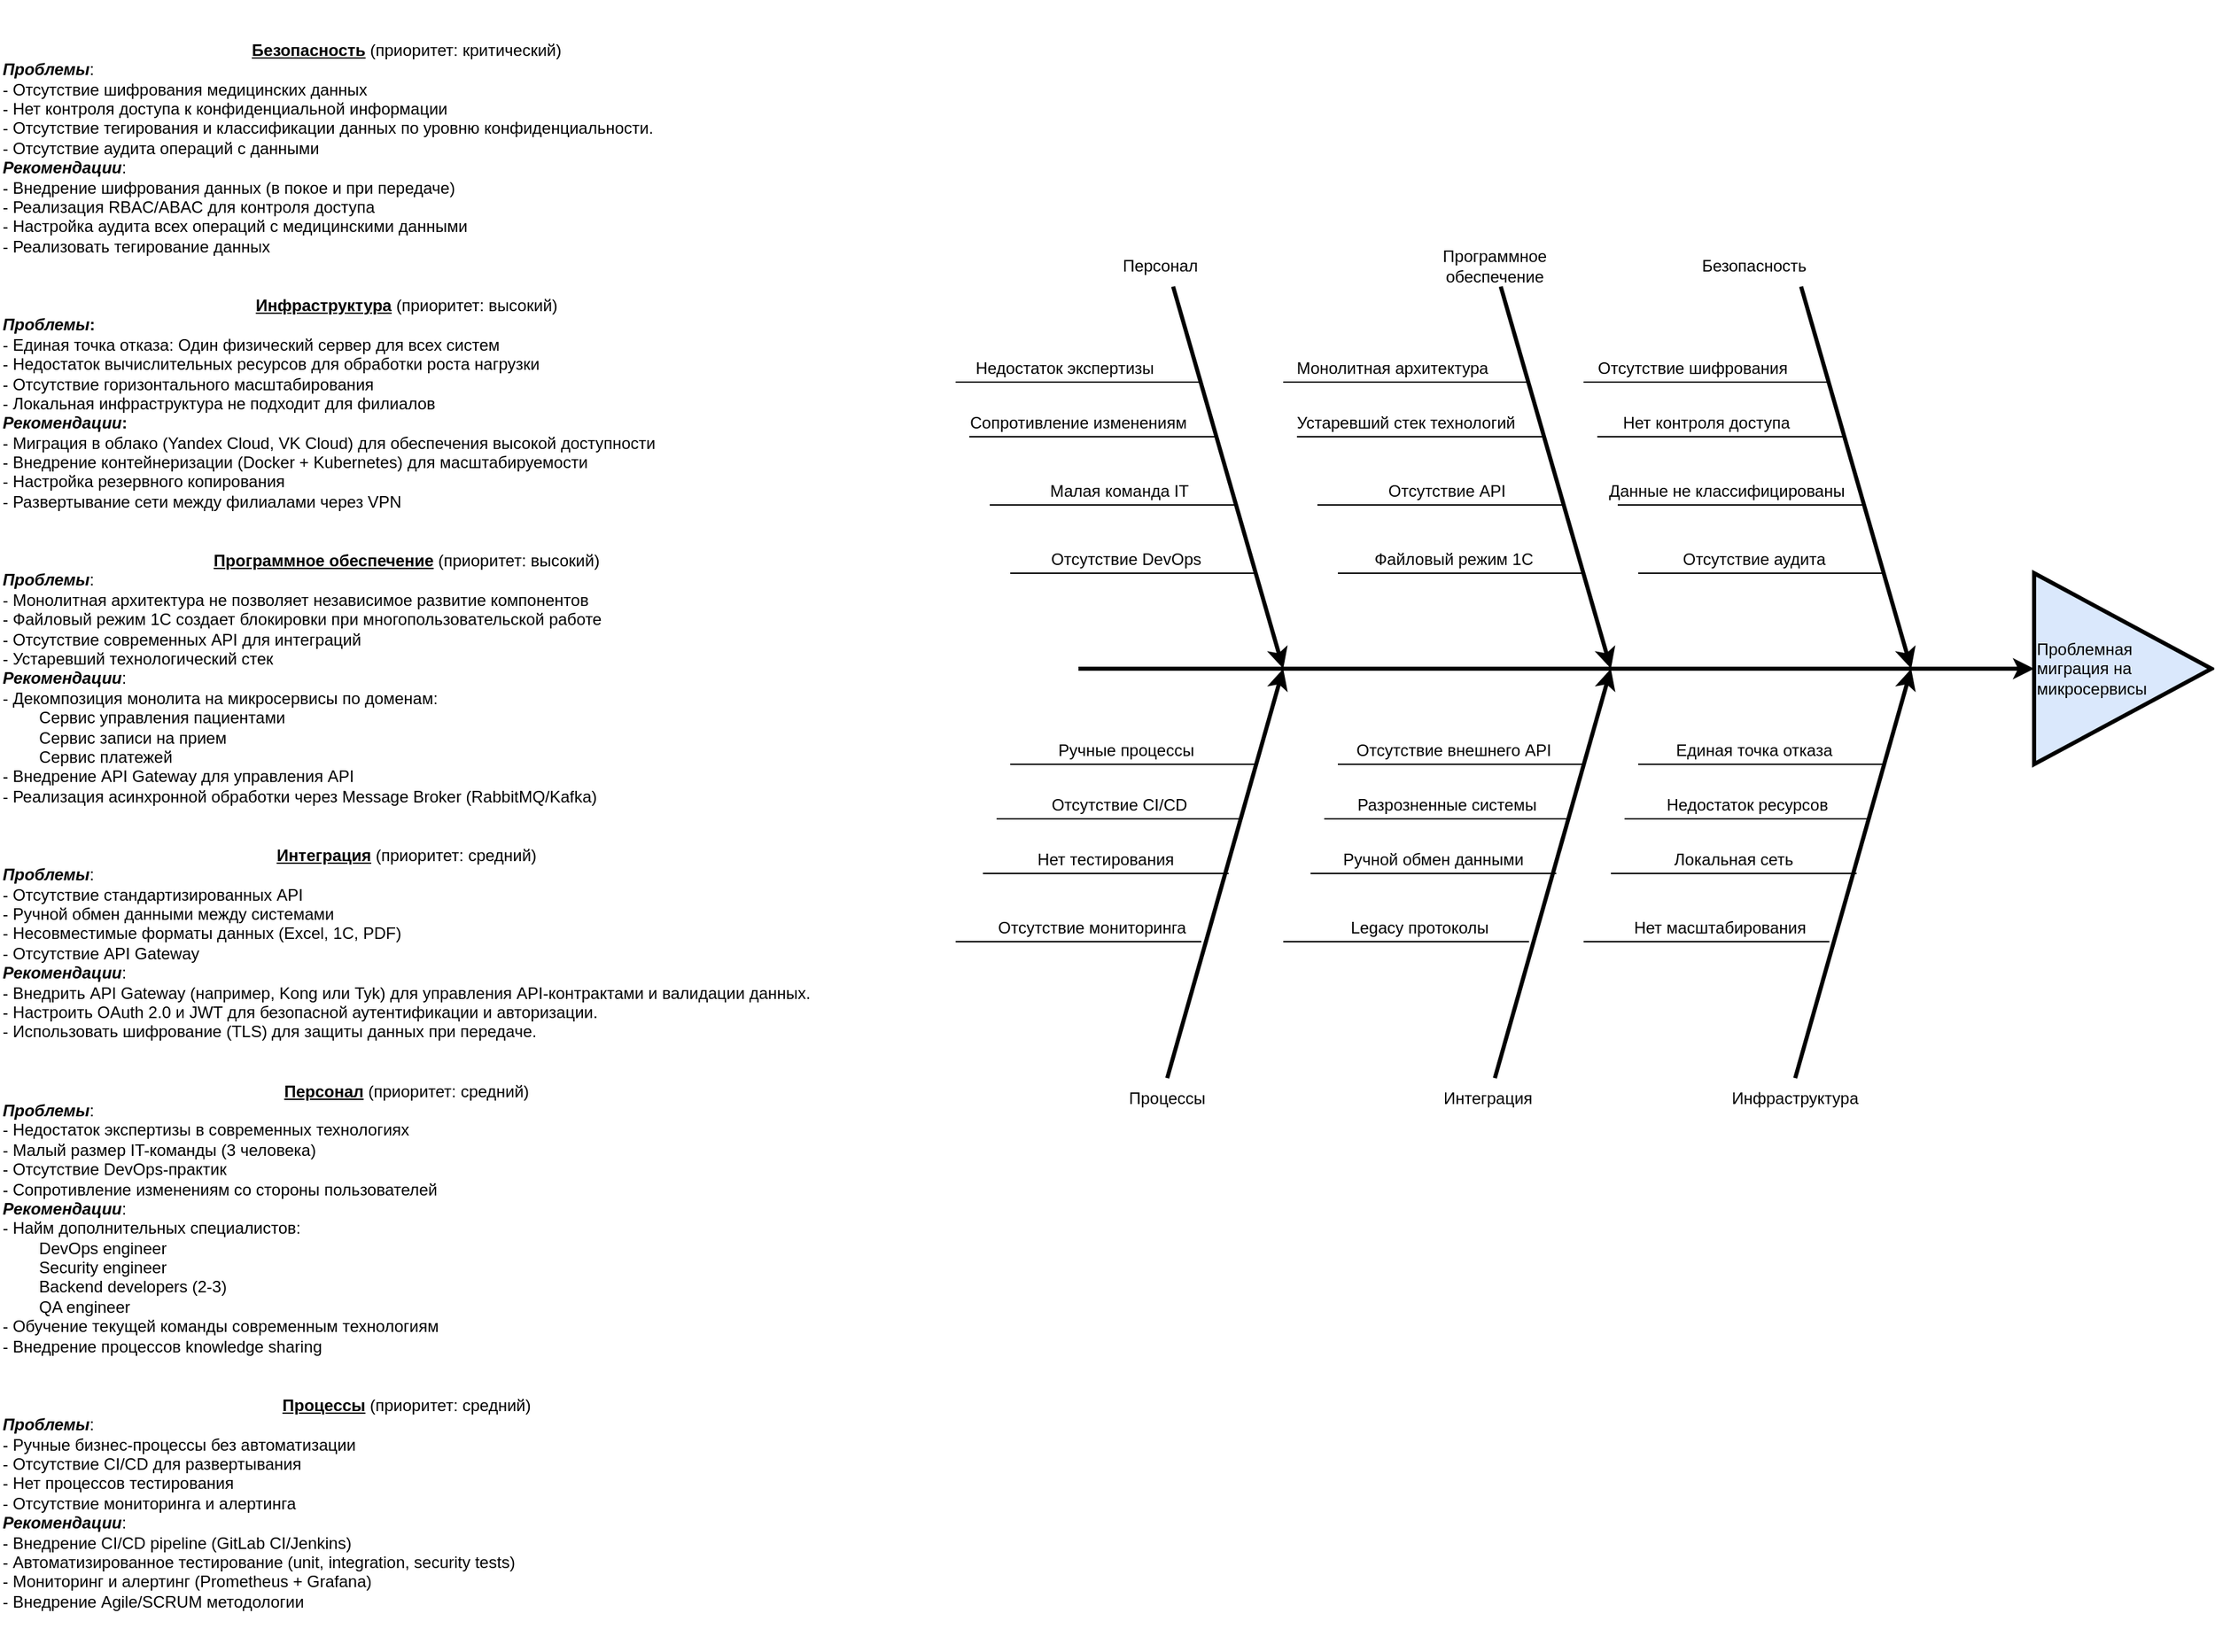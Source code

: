 <mxfile version="28.0.4">
  <diagram name="Диаграмма Исикавы - Медикаменте" id="1qU0LKUdMxDXJuAyNfZb">
    <mxGraphModel dx="1799" dy="661" grid="1" gridSize="10" guides="1" tooltips="1" connect="1" arrows="1" fold="1" page="1" pageScale="1" pageWidth="850" pageHeight="1100" math="0" shadow="0">
      <root>
        <mxCell id="0" />
        <mxCell id="1" parent="0" />
        <mxCell id="RvbTSMlcSrHrfLyP6xCr-1" value="&lt;div style=&quot;&quot;&gt;&lt;span style=&quot;background-color: transparent; color: light-dark(rgb(0, 0, 0), rgb(255, 255, 255));&quot;&gt;Проблемная&lt;/span&gt;&lt;/div&gt;&lt;div style=&quot;&quot;&gt;&lt;span style=&quot;background-color: transparent; color: light-dark(rgb(0, 0, 0), rgb(255, 255, 255));&quot;&gt;миграция&amp;nbsp;&lt;/span&gt;&lt;span style=&quot;background-color: transparent; color: light-dark(rgb(0, 0, 0), rgb(255, 255, 255));&quot;&gt;на микросервисы&lt;/span&gt;&lt;/div&gt;" style="triangle;whiteSpace=wrap;html=1;align=left;fillColor=#dae8fc;strokeColor=#000000;strokeWidth=3;" vertex="1" parent="1">
          <mxGeometry x="710" y="420" width="130" height="140" as="geometry" />
        </mxCell>
        <mxCell id="RvbTSMlcSrHrfLyP6xCr-2" value="" style="endArrow=classic;html=1;rounded=0;entryX=0;entryY=0.5;entryDx=0;entryDy=0;strokeWidth=3;" edge="1" parent="1" target="RvbTSMlcSrHrfLyP6xCr-1">
          <mxGeometry width="50" height="50" relative="1" as="geometry">
            <mxPoint x="10" y="490" as="sourcePoint" />
            <mxPoint x="430" y="760" as="targetPoint" />
          </mxGeometry>
        </mxCell>
        <mxCell id="RvbTSMlcSrHrfLyP6xCr-5" value="&lt;p style=&quot;white-space-collapse: preserve;&quot; dir=&quot;auto&quot;&gt;Инфраструктура&lt;/p&gt;" style="text;html=1;align=center;verticalAlign=middle;whiteSpace=wrap;rounded=0;" vertex="1" parent="1">
          <mxGeometry x="480" y="790" width="110" height="30" as="geometry" />
        </mxCell>
        <mxCell id="RvbTSMlcSrHrfLyP6xCr-6" value="&lt;p style=&quot;white-space-collapse: preserve;&quot; dir=&quot;auto&quot;&gt;Программное обеспечение&lt;/p&gt;" style="text;html=1;align=center;verticalAlign=middle;whiteSpace=wrap;rounded=0;" vertex="1" parent="1">
          <mxGeometry x="260" y="180" width="110" height="30" as="geometry" />
        </mxCell>
        <mxCell id="RvbTSMlcSrHrfLyP6xCr-7" value="&lt;p style=&quot;white-space-collapse: preserve;&quot; dir=&quot;auto&quot;&gt;Интеграция&lt;/p&gt;" style="text;html=1;align=center;verticalAlign=middle;whiteSpace=wrap;rounded=0;" vertex="1" parent="1">
          <mxGeometry x="255" y="790" width="110" height="30" as="geometry" />
        </mxCell>
        <mxCell id="RvbTSMlcSrHrfLyP6xCr-8" value="&lt;p style=&quot;white-space-collapse: preserve;&quot; dir=&quot;auto&quot;&gt;Персонал&lt;/p&gt;" style="text;html=1;align=center;verticalAlign=middle;whiteSpace=wrap;rounded=0;" vertex="1" parent="1">
          <mxGeometry x="15" y="180" width="110" height="30" as="geometry" />
        </mxCell>
        <mxCell id="RvbTSMlcSrHrfLyP6xCr-9" value="&lt;p style=&quot;white-space-collapse: preserve;&quot; dir=&quot;auto&quot;&gt;Процессы&lt;/p&gt;" style="text;html=1;align=center;verticalAlign=middle;whiteSpace=wrap;rounded=0;" vertex="1" parent="1">
          <mxGeometry x="20" y="790" width="110" height="30" as="geometry" />
        </mxCell>
        <mxCell id="RvbTSMlcSrHrfLyP6xCr-10" value="&lt;p style=&quot;white-space-collapse: preserve;&quot; dir=&quot;auto&quot;&gt;Безопасность&lt;/p&gt;" style="text;html=1;align=center;verticalAlign=middle;whiteSpace=wrap;rounded=0;" vertex="1" parent="1">
          <mxGeometry x="450" y="180" width="110" height="30" as="geometry" />
        </mxCell>
        <mxCell id="RvbTSMlcSrHrfLyP6xCr-11" value="" style="endArrow=classic;html=1;rounded=0;exitX=0.5;exitY=0;exitDx=0;exitDy=0;strokeWidth=3;" edge="1" parent="1" source="RvbTSMlcSrHrfLyP6xCr-5">
          <mxGeometry width="50" height="50" relative="1" as="geometry">
            <mxPoint x="570" y="540" as="sourcePoint" />
            <mxPoint x="620" y="490" as="targetPoint" />
          </mxGeometry>
        </mxCell>
        <mxCell id="RvbTSMlcSrHrfLyP6xCr-12" value="" style="endArrow=classic;html=1;rounded=0;strokeWidth=3;" edge="1" parent="1" source="RvbTSMlcSrHrfLyP6xCr-6">
          <mxGeometry width="50" height="50" relative="1" as="geometry">
            <mxPoint x="270" y="350" as="sourcePoint" />
            <mxPoint x="400" y="490" as="targetPoint" />
          </mxGeometry>
        </mxCell>
        <mxCell id="RvbTSMlcSrHrfLyP6xCr-15" value="Единая точка отказа" style="text;html=1;align=center;verticalAlign=middle;whiteSpace=wrap;rounded=0;" vertex="1" parent="1">
          <mxGeometry x="425" y="540" width="160" height="20" as="geometry" />
        </mxCell>
        <mxCell id="RvbTSMlcSrHrfLyP6xCr-17" value="Недостаток ресурсов" style="text;html=1;align=center;verticalAlign=middle;whiteSpace=wrap;rounded=0;" vertex="1" parent="1">
          <mxGeometry x="420" y="580" width="160" height="20" as="geometry" />
        </mxCell>
        <mxCell id="RvbTSMlcSrHrfLyP6xCr-18" value="" style="endArrow=none;html=1;rounded=0;" edge="1" parent="1">
          <mxGeometry width="50" height="50" relative="1" as="geometry">
            <mxPoint x="420" y="560" as="sourcePoint" />
            <mxPoint x="600" y="560" as="targetPoint" />
          </mxGeometry>
        </mxCell>
        <mxCell id="RvbTSMlcSrHrfLyP6xCr-19" value="" style="endArrow=none;html=1;rounded=0;" edge="1" parent="1">
          <mxGeometry width="50" height="50" relative="1" as="geometry">
            <mxPoint x="410" y="600" as="sourcePoint" />
            <mxPoint x="590" y="600" as="targetPoint" />
          </mxGeometry>
        </mxCell>
        <mxCell id="RvbTSMlcSrHrfLyP6xCr-20" value="" style="endArrow=none;html=1;rounded=0;" edge="1" parent="1">
          <mxGeometry width="50" height="50" relative="1" as="geometry">
            <mxPoint x="400" y="640" as="sourcePoint" />
            <mxPoint x="580" y="640" as="targetPoint" />
          </mxGeometry>
        </mxCell>
        <mxCell id="RvbTSMlcSrHrfLyP6xCr-21" value="" style="endArrow=none;html=1;rounded=0;" edge="1" parent="1">
          <mxGeometry width="50" height="50" relative="1" as="geometry">
            <mxPoint x="380" y="690" as="sourcePoint" />
            <mxPoint x="560" y="690" as="targetPoint" />
          </mxGeometry>
        </mxCell>
        <mxCell id="RvbTSMlcSrHrfLyP6xCr-22" value="Нет масштабирования" style="text;html=1;align=center;verticalAlign=middle;whiteSpace=wrap;rounded=0;" vertex="1" parent="1">
          <mxGeometry x="400" y="670" width="160" height="20" as="geometry" />
        </mxCell>
        <mxCell id="RvbTSMlcSrHrfLyP6xCr-25" value="Локальная сеть" style="text;html=1;align=center;verticalAlign=middle;whiteSpace=wrap;rounded=0;" vertex="1" parent="1">
          <mxGeometry x="410" y="620" width="160" height="20" as="geometry" />
        </mxCell>
        <mxCell id="RvbTSMlcSrHrfLyP6xCr-26" value="" style="endArrow=none;html=1;rounded=0;" edge="1" parent="1">
          <mxGeometry width="50" height="50" relative="1" as="geometry">
            <mxPoint x="200" y="420" as="sourcePoint" />
            <mxPoint x="380" y="420" as="targetPoint" />
          </mxGeometry>
        </mxCell>
        <mxCell id="RvbTSMlcSrHrfLyP6xCr-27" value="" style="endArrow=none;html=1;rounded=0;" edge="1" parent="1">
          <mxGeometry width="50" height="50" relative="1" as="geometry">
            <mxPoint x="185" y="370" as="sourcePoint" />
            <mxPoint x="365" y="370" as="targetPoint" />
          </mxGeometry>
        </mxCell>
        <mxCell id="RvbTSMlcSrHrfLyP6xCr-28" value="" style="endArrow=none;html=1;rounded=0;" edge="1" parent="1">
          <mxGeometry width="50" height="50" relative="1" as="geometry">
            <mxPoint x="170" y="320" as="sourcePoint" />
            <mxPoint x="350" y="320" as="targetPoint" />
          </mxGeometry>
        </mxCell>
        <mxCell id="RvbTSMlcSrHrfLyP6xCr-29" value="" style="endArrow=none;html=1;rounded=0;" edge="1" parent="1">
          <mxGeometry width="50" height="50" relative="1" as="geometry">
            <mxPoint x="160" y="280" as="sourcePoint" />
            <mxPoint x="340" y="280" as="targetPoint" />
          </mxGeometry>
        </mxCell>
        <mxCell id="RvbTSMlcSrHrfLyP6xCr-30" value="Монолитная архитектура" style="text;html=1;align=center;verticalAlign=middle;whiteSpace=wrap;rounded=0;" vertex="1" parent="1">
          <mxGeometry x="160" y="260" width="160" height="20" as="geometry" />
        </mxCell>
        <mxCell id="RvbTSMlcSrHrfLyP6xCr-31" value="Устаревший стек технологий" style="text;html=1;align=center;verticalAlign=middle;whiteSpace=wrap;rounded=0;" vertex="1" parent="1">
          <mxGeometry x="160" y="300" width="180" height="20" as="geometry" />
        </mxCell>
        <mxCell id="RvbTSMlcSrHrfLyP6xCr-32" value="Отсутствие API" style="text;html=1;align=center;verticalAlign=middle;whiteSpace=wrap;rounded=0;" vertex="1" parent="1">
          <mxGeometry x="200" y="350" width="160" height="20" as="geometry" />
        </mxCell>
        <mxCell id="RvbTSMlcSrHrfLyP6xCr-33" value="Файловый режим 1С" style="text;html=1;align=center;verticalAlign=middle;whiteSpace=wrap;rounded=0;" vertex="1" parent="1">
          <mxGeometry x="205" y="400" width="160" height="20" as="geometry" />
        </mxCell>
        <mxCell id="RvbTSMlcSrHrfLyP6xCr-35" value="" style="endArrow=classic;html=1;rounded=0;strokeWidth=3;" edge="1" parent="1">
          <mxGeometry width="50" height="50" relative="1" as="geometry">
            <mxPoint x="539.322" y="210" as="sourcePoint" />
            <mxPoint x="620" y="490" as="targetPoint" />
          </mxGeometry>
        </mxCell>
        <mxCell id="RvbTSMlcSrHrfLyP6xCr-36" value="" style="endArrow=none;html=1;rounded=0;" edge="1" parent="1">
          <mxGeometry width="50" height="50" relative="1" as="geometry">
            <mxPoint x="420" y="420" as="sourcePoint" />
            <mxPoint x="600" y="420" as="targetPoint" />
          </mxGeometry>
        </mxCell>
        <mxCell id="RvbTSMlcSrHrfLyP6xCr-37" value="" style="endArrow=none;html=1;rounded=0;" edge="1" parent="1">
          <mxGeometry width="50" height="50" relative="1" as="geometry">
            <mxPoint x="405" y="370" as="sourcePoint" />
            <mxPoint x="585" y="370" as="targetPoint" />
          </mxGeometry>
        </mxCell>
        <mxCell id="RvbTSMlcSrHrfLyP6xCr-38" value="" style="endArrow=none;html=1;rounded=0;" edge="1" parent="1">
          <mxGeometry width="50" height="50" relative="1" as="geometry">
            <mxPoint x="390" y="320" as="sourcePoint" />
            <mxPoint x="570" y="320" as="targetPoint" />
          </mxGeometry>
        </mxCell>
        <mxCell id="RvbTSMlcSrHrfLyP6xCr-39" value="" style="endArrow=none;html=1;rounded=0;" edge="1" parent="1">
          <mxGeometry width="50" height="50" relative="1" as="geometry">
            <mxPoint x="380" y="280" as="sourcePoint" />
            <mxPoint x="560" y="280" as="targetPoint" />
          </mxGeometry>
        </mxCell>
        <mxCell id="RvbTSMlcSrHrfLyP6xCr-40" value="Отсутствие шифрования" style="text;html=1;align=center;verticalAlign=middle;whiteSpace=wrap;rounded=0;" vertex="1" parent="1">
          <mxGeometry x="380" y="260" width="160" height="20" as="geometry" />
        </mxCell>
        <mxCell id="RvbTSMlcSrHrfLyP6xCr-41" value="Нет контроля доступа" style="text;html=1;align=center;verticalAlign=middle;whiteSpace=wrap;rounded=0;" vertex="1" parent="1">
          <mxGeometry x="380" y="300" width="180" height="20" as="geometry" />
        </mxCell>
        <mxCell id="RvbTSMlcSrHrfLyP6xCr-42" value="Данные не классифицированы" style="text;html=1;align=center;verticalAlign=middle;whiteSpace=wrap;rounded=0;" vertex="1" parent="1">
          <mxGeometry x="390" y="350" width="190" height="20" as="geometry" />
        </mxCell>
        <mxCell id="RvbTSMlcSrHrfLyP6xCr-43" value="Отсутствие аудита" style="text;html=1;align=center;verticalAlign=middle;whiteSpace=wrap;rounded=0;" vertex="1" parent="1">
          <mxGeometry x="425" y="400" width="160" height="20" as="geometry" />
        </mxCell>
        <mxCell id="RvbTSMlcSrHrfLyP6xCr-45" value="" style="endArrow=classic;html=1;rounded=0;exitX=0.5;exitY=0;exitDx=0;exitDy=0;strokeWidth=3;" edge="1" parent="1">
          <mxGeometry width="50" height="50" relative="1" as="geometry">
            <mxPoint x="315" y="790" as="sourcePoint" />
            <mxPoint x="400" y="490" as="targetPoint" />
          </mxGeometry>
        </mxCell>
        <mxCell id="RvbTSMlcSrHrfLyP6xCr-46" value="Отсутствие внешнего API" style="text;html=1;align=center;verticalAlign=middle;whiteSpace=wrap;rounded=0;" vertex="1" parent="1">
          <mxGeometry x="205" y="540" width="160" height="20" as="geometry" />
        </mxCell>
        <mxCell id="RvbTSMlcSrHrfLyP6xCr-47" value="Разрозненные системы" style="text;html=1;align=center;verticalAlign=middle;whiteSpace=wrap;rounded=0;" vertex="1" parent="1">
          <mxGeometry x="200" y="580" width="160" height="20" as="geometry" />
        </mxCell>
        <mxCell id="RvbTSMlcSrHrfLyP6xCr-48" value="" style="endArrow=none;html=1;rounded=0;" edge="1" parent="1">
          <mxGeometry width="50" height="50" relative="1" as="geometry">
            <mxPoint x="200" y="560" as="sourcePoint" />
            <mxPoint x="380" y="560" as="targetPoint" />
          </mxGeometry>
        </mxCell>
        <mxCell id="RvbTSMlcSrHrfLyP6xCr-49" value="" style="endArrow=none;html=1;rounded=0;" edge="1" parent="1">
          <mxGeometry width="50" height="50" relative="1" as="geometry">
            <mxPoint x="190" y="600" as="sourcePoint" />
            <mxPoint x="370" y="600" as="targetPoint" />
          </mxGeometry>
        </mxCell>
        <mxCell id="RvbTSMlcSrHrfLyP6xCr-50" value="" style="endArrow=none;html=1;rounded=0;" edge="1" parent="1">
          <mxGeometry width="50" height="50" relative="1" as="geometry">
            <mxPoint x="180" y="640" as="sourcePoint" />
            <mxPoint x="360" y="640" as="targetPoint" />
          </mxGeometry>
        </mxCell>
        <mxCell id="RvbTSMlcSrHrfLyP6xCr-51" value="" style="endArrow=none;html=1;rounded=0;" edge="1" parent="1">
          <mxGeometry width="50" height="50" relative="1" as="geometry">
            <mxPoint x="160" y="690" as="sourcePoint" />
            <mxPoint x="340" y="690" as="targetPoint" />
          </mxGeometry>
        </mxCell>
        <mxCell id="RvbTSMlcSrHrfLyP6xCr-52" value="Legacy протоколы" style="text;html=1;align=center;verticalAlign=middle;whiteSpace=wrap;rounded=0;" vertex="1" parent="1">
          <mxGeometry x="180" y="670" width="160" height="20" as="geometry" />
        </mxCell>
        <mxCell id="RvbTSMlcSrHrfLyP6xCr-53" value="Ручной обмен данными" style="text;html=1;align=center;verticalAlign=middle;whiteSpace=wrap;rounded=0;" vertex="1" parent="1">
          <mxGeometry x="190" y="620" width="160" height="20" as="geometry" />
        </mxCell>
        <mxCell id="RvbTSMlcSrHrfLyP6xCr-55" value="" style="endArrow=classic;html=1;rounded=0;strokeWidth=3;" edge="1" parent="1">
          <mxGeometry width="50" height="50" relative="1" as="geometry">
            <mxPoint x="79.322" y="210" as="sourcePoint" />
            <mxPoint x="160" y="490" as="targetPoint" />
          </mxGeometry>
        </mxCell>
        <mxCell id="RvbTSMlcSrHrfLyP6xCr-56" value="" style="endArrow=none;html=1;rounded=0;" edge="1" parent="1">
          <mxGeometry width="50" height="50" relative="1" as="geometry">
            <mxPoint x="-40" y="420" as="sourcePoint" />
            <mxPoint x="140" y="420" as="targetPoint" />
          </mxGeometry>
        </mxCell>
        <mxCell id="RvbTSMlcSrHrfLyP6xCr-57" value="" style="endArrow=none;html=1;rounded=0;" edge="1" parent="1">
          <mxGeometry width="50" height="50" relative="1" as="geometry">
            <mxPoint x="-55" y="370" as="sourcePoint" />
            <mxPoint x="125" y="370" as="targetPoint" />
          </mxGeometry>
        </mxCell>
        <mxCell id="RvbTSMlcSrHrfLyP6xCr-58" value="" style="endArrow=none;html=1;rounded=0;" edge="1" parent="1">
          <mxGeometry width="50" height="50" relative="1" as="geometry">
            <mxPoint x="-70" y="320" as="sourcePoint" />
            <mxPoint x="110" y="320" as="targetPoint" />
          </mxGeometry>
        </mxCell>
        <mxCell id="RvbTSMlcSrHrfLyP6xCr-59" value="" style="endArrow=none;html=1;rounded=0;" edge="1" parent="1">
          <mxGeometry width="50" height="50" relative="1" as="geometry">
            <mxPoint x="-80" y="280" as="sourcePoint" />
            <mxPoint x="100" y="280" as="targetPoint" />
          </mxGeometry>
        </mxCell>
        <mxCell id="RvbTSMlcSrHrfLyP6xCr-60" value="Недостаток экспертизы" style="text;html=1;align=center;verticalAlign=middle;whiteSpace=wrap;rounded=0;" vertex="1" parent="1">
          <mxGeometry x="-80" y="260" width="160" height="20" as="geometry" />
        </mxCell>
        <mxCell id="RvbTSMlcSrHrfLyP6xCr-61" value="Сопротивление изменениям" style="text;html=1;align=center;verticalAlign=middle;whiteSpace=wrap;rounded=0;" vertex="1" parent="1">
          <mxGeometry x="-80" y="300" width="180" height="20" as="geometry" />
        </mxCell>
        <mxCell id="RvbTSMlcSrHrfLyP6xCr-62" value="Малая команда IT" style="text;html=1;align=center;verticalAlign=middle;whiteSpace=wrap;rounded=0;" vertex="1" parent="1">
          <mxGeometry x="-40" y="350" width="160" height="20" as="geometry" />
        </mxCell>
        <mxCell id="RvbTSMlcSrHrfLyP6xCr-63" value="Отсутствие DevOps" style="text;html=1;align=center;verticalAlign=middle;whiteSpace=wrap;rounded=0;" vertex="1" parent="1">
          <mxGeometry x="-35" y="400" width="160" height="20" as="geometry" />
        </mxCell>
        <mxCell id="RvbTSMlcSrHrfLyP6xCr-65" value="" style="endArrow=classic;html=1;rounded=0;exitX=0.5;exitY=0;exitDx=0;exitDy=0;strokeWidth=3;" edge="1" parent="1">
          <mxGeometry width="50" height="50" relative="1" as="geometry">
            <mxPoint x="75" y="790" as="sourcePoint" />
            <mxPoint x="160" y="490" as="targetPoint" />
          </mxGeometry>
        </mxCell>
        <mxCell id="RvbTSMlcSrHrfLyP6xCr-66" value="Ручные процессы" style="text;html=1;align=center;verticalAlign=middle;whiteSpace=wrap;rounded=0;" vertex="1" parent="1">
          <mxGeometry x="-35" y="540" width="160" height="20" as="geometry" />
        </mxCell>
        <mxCell id="RvbTSMlcSrHrfLyP6xCr-67" value="Отсутствие CI/CD" style="text;html=1;align=center;verticalAlign=middle;whiteSpace=wrap;rounded=0;" vertex="1" parent="1">
          <mxGeometry x="-40" y="580" width="160" height="20" as="geometry" />
        </mxCell>
        <mxCell id="RvbTSMlcSrHrfLyP6xCr-68" value="" style="endArrow=none;html=1;rounded=0;" edge="1" parent="1">
          <mxGeometry width="50" height="50" relative="1" as="geometry">
            <mxPoint x="-40" y="560" as="sourcePoint" />
            <mxPoint x="140" y="560" as="targetPoint" />
          </mxGeometry>
        </mxCell>
        <mxCell id="RvbTSMlcSrHrfLyP6xCr-69" value="" style="endArrow=none;html=1;rounded=0;" edge="1" parent="1">
          <mxGeometry width="50" height="50" relative="1" as="geometry">
            <mxPoint x="-50" y="600" as="sourcePoint" />
            <mxPoint x="130" y="600" as="targetPoint" />
          </mxGeometry>
        </mxCell>
        <mxCell id="RvbTSMlcSrHrfLyP6xCr-70" value="" style="endArrow=none;html=1;rounded=0;" edge="1" parent="1">
          <mxGeometry width="50" height="50" relative="1" as="geometry">
            <mxPoint x="-60" y="640" as="sourcePoint" />
            <mxPoint x="120" y="640" as="targetPoint" />
          </mxGeometry>
        </mxCell>
        <mxCell id="RvbTSMlcSrHrfLyP6xCr-71" value="" style="endArrow=none;html=1;rounded=0;" edge="1" parent="1">
          <mxGeometry width="50" height="50" relative="1" as="geometry">
            <mxPoint x="-80" y="690" as="sourcePoint" />
            <mxPoint x="100" y="690" as="targetPoint" />
          </mxGeometry>
        </mxCell>
        <mxCell id="RvbTSMlcSrHrfLyP6xCr-72" value="Отсутствие мониторинга" style="text;html=1;align=center;verticalAlign=middle;whiteSpace=wrap;rounded=0;" vertex="1" parent="1">
          <mxGeometry x="-60" y="670" width="160" height="20" as="geometry" />
        </mxCell>
        <mxCell id="RvbTSMlcSrHrfLyP6xCr-73" value="Нет тестирования" style="text;html=1;align=center;verticalAlign=middle;whiteSpace=wrap;rounded=0;" vertex="1" parent="1">
          <mxGeometry x="-50" y="620" width="160" height="20" as="geometry" />
        </mxCell>
        <mxCell id="RvbTSMlcSrHrfLyP6xCr-74" value="&lt;div style=&quot;&quot;&gt;&lt;div style=&quot;&quot;&gt;&lt;u style=&quot;font-weight: bold;&quot;&gt;&lt;br&gt;&lt;/u&gt;&lt;/div&gt;&lt;div style=&quot;&quot;&gt;&lt;u style=&quot;font-weight: bold;&quot;&gt;&lt;br&gt;&lt;/u&gt;&lt;/div&gt;&lt;div style=&quot;text-align: center;&quot;&gt;&lt;u style=&quot;font-weight: bold;&quot;&gt;Безопасность&lt;/u&gt;&amp;nbsp;&lt;span style=&quot;white-space-collapse: preserve; background-color: transparent; color: light-dark(rgb(0, 0, 0), rgb(255, 255, 255));&quot;&gt;(приоритет: критический)&lt;/span&gt;&lt;/div&gt;&lt;div style=&quot;&quot;&gt;&lt;b&gt;&lt;i&gt;Проблемы&lt;/i&gt;&lt;/b&gt;:&lt;/div&gt;&lt;div style=&quot;&quot;&gt;- Отсутствие шифрования медицинских данных&lt;/div&gt;&lt;div style=&quot;&quot;&gt;- Нет контроля доступа к конфиденциальной информации&lt;/div&gt;&lt;div style=&quot;&quot;&gt;-&amp;nbsp;&lt;span style=&quot;white-space-collapse: preserve; background-color: transparent; color: light-dark(rgb(0, 0, 0), rgb(255, 255, 255));&quot;&gt;Отсутствие тегирования и классификации данных по уровню конфиденциальности.&lt;/span&gt;&lt;/div&gt;&lt;div style=&quot;&quot;&gt;- Отсутствие аудита операций с данными&lt;/div&gt;&lt;div&gt;&lt;div style=&quot;&quot;&gt;&lt;b&gt;&lt;i&gt;Рекомендации&lt;/i&gt;&lt;/b&gt;:&lt;/div&gt;&lt;div style=&quot;&quot;&gt;- Внедрение шифрования данных (в покое и при передаче)&lt;/div&gt;&lt;div style=&quot;&quot;&gt;- Реализация RBAC/ABAC для контроля доступа&lt;/div&gt;&lt;div style=&quot;&quot;&gt;- Настройка аудита всех операций с медицинскими данными&lt;/div&gt;&lt;div style=&quot;&quot;&gt;-&amp;nbsp;&lt;span style=&quot;white-space-collapse: preserve; background-color: transparent; color: light-dark(rgb(0, 0, 0), rgb(255, 255, 255));&quot;&gt;Реализовать тегирование данных&lt;/span&gt;&lt;/div&gt;&lt;/div&gt;&lt;div style=&quot;&quot;&gt;&lt;br style=&quot;&quot;&gt;&lt;/div&gt;&lt;div style=&quot;&quot;&gt;&lt;br&gt;&lt;/div&gt;&lt;/div&gt;&lt;div style=&quot;text-align: center;&quot;&gt;&lt;b style=&quot;text-decoration-line: underline;&quot;&gt;Инфраструктура&lt;/b&gt;&amp;nbsp;&lt;span style=&quot;white-space-collapse: preserve; background-color: transparent; color: light-dark(rgb(0, 0, 0), rgb(255, 255, 255)); text-align: left;&quot;&gt;(приоритет: высокий)&lt;/span&gt;&lt;/div&gt;&lt;div&gt;&lt;b&gt;&lt;i&gt;Проблемы&lt;/i&gt;:&lt;/b&gt;&lt;/div&gt;&lt;div&gt;- Единая точка отказа: Один физический сервер для всех систем&lt;/div&gt;&lt;div&gt;- Недостаток вычислительных ресурсов для обработки роста нагрузки&lt;/div&gt;&lt;div&gt;- Отсутствие горизонтального масштабирования&lt;/div&gt;&lt;div&gt;- Локальная инфраструктура не подходит для филиалов&lt;/div&gt;&lt;div&gt;&lt;div&gt;&lt;b&gt;&lt;i&gt;Рекомендации&lt;/i&gt;:&lt;/b&gt;&lt;/div&gt;&lt;div&gt;- Миграция в облако (Yandex Cloud, VK Cloud) для обеспечения высокой доступности&lt;/div&gt;&lt;div&gt;- Внедрение контейнеризации (Docker + Kubernetes) для масштабируемости&lt;/div&gt;&lt;div&gt;- Настройка резервного копирования&lt;/div&gt;&lt;div&gt;- Развертывание сети между филиалами через VPN&lt;/div&gt;&lt;/div&gt;&lt;div&gt;&lt;br&gt;&lt;/div&gt;&lt;div&gt;&lt;br&gt;&lt;/div&gt;&lt;div style=&quot;text-align: center;&quot;&gt;&lt;b style=&quot;text-decoration-line: underline;&quot;&gt;Программное обеспечение&lt;/b&gt;&amp;nbsp;&lt;span style=&quot;white-space-collapse: preserve; background-color: transparent; color: light-dark(rgb(0, 0, 0), rgb(255, 255, 255)); text-align: left;&quot;&gt;(приоритет: высокий)&lt;/span&gt;&lt;/div&gt;&lt;div&gt;&lt;b&gt;&lt;i&gt;Проблемы&lt;/i&gt;&lt;/b&gt;:&lt;/div&gt;&lt;div&gt;- Монолитная архитектура не позволяет независимое развитие компонентов&lt;/div&gt;&lt;div&gt;- Файловый режим 1С создает блокировки при многопользовательской работе&lt;/div&gt;&lt;div&gt;- Отсутствие современных API для интеграций&lt;/div&gt;&lt;div&gt;- Устаревший технологический стек&lt;/div&gt;&lt;div&gt;&lt;div&gt;&lt;b&gt;&lt;i&gt;Рекомендации&lt;/i&gt;&lt;/b&gt;:&lt;/div&gt;&lt;div&gt;- Декомпозиция монолита на микросервисы по доменам:&lt;/div&gt;&lt;div&gt;&lt;span style=&quot;white-space: normal;&quot;&gt;&lt;span style=&quot;white-space:pre&quot;&gt;&#x9;&lt;/span&gt;Сервис управления пациентами&lt;/span&gt;&lt;/div&gt;&lt;div&gt;&lt;span style=&quot;white-space: normal;&quot;&gt;&lt;span style=&quot;white-space:pre&quot;&gt;&#x9;&lt;/span&gt;Сервис записи на прием&lt;/span&gt;&lt;/div&gt;&lt;div&gt;&lt;span style=&quot;white-space: normal;&quot;&gt;&lt;span style=&quot;white-space:pre&quot;&gt;&#x9;&lt;/span&gt;Сервис платежей&lt;/span&gt;&lt;/div&gt;&lt;div&gt;&lt;span style=&quot;background-color: transparent; color: light-dark(rgb(0, 0, 0), rgb(255, 255, 255));&quot;&gt;- Внедрение API Gateway для управления API&lt;/span&gt;&lt;/div&gt;&lt;div&gt;- Реализация асинхронной обработки через Message Broker (RabbitMQ/Kafka)&lt;/div&gt;&lt;/div&gt;&lt;div&gt;&lt;br&gt;&lt;/div&gt;&lt;div&gt;&lt;br&gt;&lt;/div&gt;&lt;div style=&quot;text-align: center;&quot;&gt;&lt;u style=&quot;font-weight: bold;&quot;&gt;Интеграция&lt;/u&gt;&amp;nbsp;&lt;span style=&quot;white-space-collapse: preserve; background-color: transparent; color: light-dark(rgb(0, 0, 0), rgb(255, 255, 255)); text-align: left;&quot;&gt;(приоритет: средний)&lt;/span&gt;&lt;/div&gt;&lt;div&gt;&lt;b&gt;&lt;i&gt;Проблемы&lt;/i&gt;&lt;/b&gt;:&lt;/div&gt;&lt;div&gt;- Отсутствие стандартизированных API&lt;/div&gt;&lt;div&gt;- Ручной обмен данными между системами&lt;/div&gt;&lt;div&gt;- Несовместимые форматы данных (Excel, 1C, PDF)&lt;/div&gt;&lt;div&gt;- Отсутствие API Gateway&lt;/div&gt;&lt;div&gt;&lt;div&gt;&lt;b&gt;&lt;i&gt;Рекомендации&lt;/i&gt;&lt;/b&gt;:&lt;/div&gt;&lt;div&gt;- Внедрить API Gateway (например, Kong или Tyk) для управления API-контрактами и валидации данных.&lt;/div&gt;&lt;div&gt;- Настроить OAuth 2.0 и JWT для безопасной аутентификации и авторизации.&lt;/div&gt;&lt;div&gt;- Использовать шифрование (TLS) для защиты данных при передаче.&lt;/div&gt;&lt;/div&gt;&lt;div&gt;&lt;br&gt;&lt;/div&gt;&lt;div style=&quot;text-align: center;&quot;&gt;&lt;br&gt;&lt;/div&gt;&lt;div style=&quot;text-align: center;&quot;&gt;&lt;u style=&quot;font-weight: bold;&quot;&gt;Персонал&lt;/u&gt;&amp;nbsp;&lt;span style=&quot;white-space-collapse: preserve; background-color: transparent; color: light-dark(rgb(0, 0, 0), rgb(255, 255, 255)); text-align: left;&quot;&gt;(приоритет: средний)&lt;/span&gt;&lt;/div&gt;&lt;div&gt;&lt;b&gt;&lt;i&gt;Проблемы&lt;/i&gt;&lt;/b&gt;:&lt;/div&gt;&lt;div&gt;- Недостаток экспертизы в современных технологиях&lt;/div&gt;&lt;div&gt;- Малый размер IT-команды (3 человека)&lt;/div&gt;&lt;div&gt;- Отсутствие DevOps-практик&lt;/div&gt;&lt;div&gt;- Сопротивление изменениям со стороны пользователей&lt;/div&gt;&lt;div&gt;&lt;div&gt;&lt;b&gt;&lt;i&gt;Рекомендации&lt;/i&gt;&lt;/b&gt;:&lt;/div&gt;&lt;div&gt;- Найм дополнительных специалистов:&lt;/div&gt;&lt;div&gt;&lt;span style=&quot;white-space: normal;&quot;&gt;&lt;span style=&quot;white-space:pre&quot;&gt;&#x9;&lt;/span&gt;DevOps engineer&lt;/span&gt;&lt;/div&gt;&lt;div&gt;&lt;span style=&quot;white-space: normal;&quot;&gt;&lt;span style=&quot;white-space:pre&quot;&gt;&#x9;&lt;/span&gt;Security engineer&lt;/span&gt;&lt;/div&gt;&lt;div&gt;&lt;span style=&quot;white-space: normal;&quot;&gt;&lt;span style=&quot;white-space:pre&quot;&gt;&#x9;&lt;/span&gt;Backend developers (2-3)&lt;/span&gt;&lt;/div&gt;&lt;div&gt;&lt;span style=&quot;white-space: normal;&quot;&gt;&lt;span style=&quot;white-space:pre&quot;&gt;&#x9;&lt;/span&gt;QA engineer&lt;/span&gt;&lt;/div&gt;&lt;div&gt;- Обучение текущей команды современным технологиям&lt;/div&gt;&lt;div&gt;- Внедрение процессов knowledge sharing&lt;/div&gt;&lt;/div&gt;&lt;div&gt;&lt;br&gt;&lt;/div&gt;&lt;div&gt;&lt;br&gt;&lt;/div&gt;&lt;div style=&quot;text-align: center;&quot;&gt;&lt;u style=&quot;font-weight: bold;&quot;&gt;Процессы&lt;/u&gt;&amp;nbsp;&lt;span style=&quot;white-space-collapse: preserve; background-color: transparent; color: light-dark(rgb(0, 0, 0), rgb(255, 255, 255)); text-align: left;&quot;&gt;(приоритет: средний)&lt;/span&gt;&lt;/div&gt;&lt;div&gt;&lt;b&gt;&lt;i&gt;Проблемы&lt;/i&gt;&lt;/b&gt;:&lt;/div&gt;&lt;div&gt;- Ручные бизнес-процессы без автоматизации&lt;/div&gt;&lt;div&gt;- Отсутствие CI/CD для развертывания&lt;/div&gt;&lt;div&gt;- Нет процессов тестирования&lt;/div&gt;&lt;div&gt;- Отсутствие мониторинга и алертинга&lt;/div&gt;&lt;div&gt;&lt;div&gt;&lt;b&gt;&lt;i&gt;Рекомендации&lt;/i&gt;&lt;/b&gt;:&lt;/div&gt;&lt;div&gt;- Внедрение CI/CD pipeline (GitLab CI/Jenkins)&lt;/div&gt;&lt;div&gt;- Автоматизированное тестирование (unit, integration, security tests)&lt;/div&gt;&lt;div&gt;- Мониторинг и алертинг (Prometheus + Grafana)&lt;/div&gt;&lt;div&gt;- Внедрение Agile/SCRUM методологии&lt;/div&gt;&lt;/div&gt;&lt;div&gt;&lt;br&gt;&lt;/div&gt;&lt;div&gt;&lt;br&gt;&lt;/div&gt;" style="text;html=1;align=left;verticalAlign=middle;whiteSpace=wrap;rounded=0;" vertex="1" parent="1">
          <mxGeometry x="-780" y="10" width="640" height="1190" as="geometry" />
        </mxCell>
      </root>
    </mxGraphModel>
  </diagram>
</mxfile>
